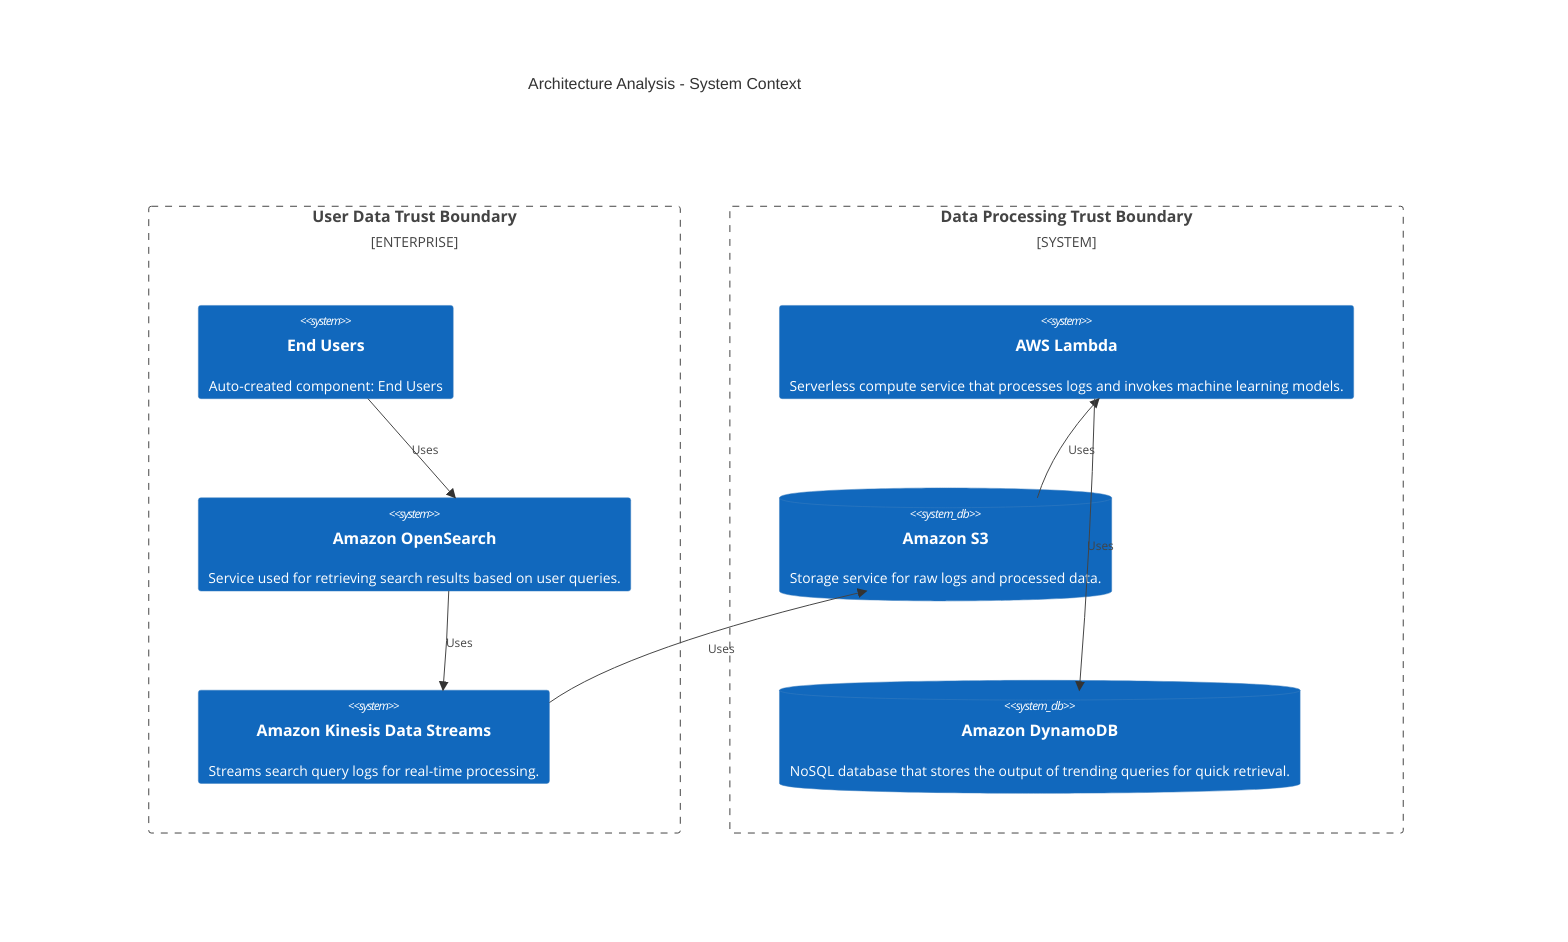 C4Context
    title Architecture Analysis - System Context
    Enterprise_Boundary(tb_User_Data_Trust_Boundary, "User Data Trust Boundary") {
        System(End_Users, "End Users", "Auto-created component: End Users")
        System(Amazon_OpenSearch, "Amazon OpenSearch", "Service used for retrieving search results based on user queries.")
        System(Amazon_Kinesis_Data_Streams, "Amazon Kinesis Data Streams", "Streams search query logs for real-time processing.")
    }
    System_Boundary(tb_Data_Processing_Trust_Boundary, "Data Processing Trust Boundary") {
        System(AWS_Lambda, "AWS Lambda", "Serverless compute service that processes logs and invokes machine learning models.")
        SystemDb(Amazon_S3, "Amazon S3", "Storage service for raw logs and processed data.")
        SystemDb(Amazon_DynamoDB, "Amazon DynamoDB", "NoSQL database that stores the output of trending queries for quick retrieval.")
    }

    Rel(End_Users, Amazon_OpenSearch, "Uses")
    Rel(Amazon_OpenSearch, Amazon_Kinesis_Data_Streams, "Uses")
    Rel(Amazon_Kinesis_Data_Streams, Amazon_S3, "Uses")
    Rel(Amazon_S3, AWS_Lambda, "Uses")
    Rel(AWS_Lambda, Amazon_DynamoDB, "Uses")